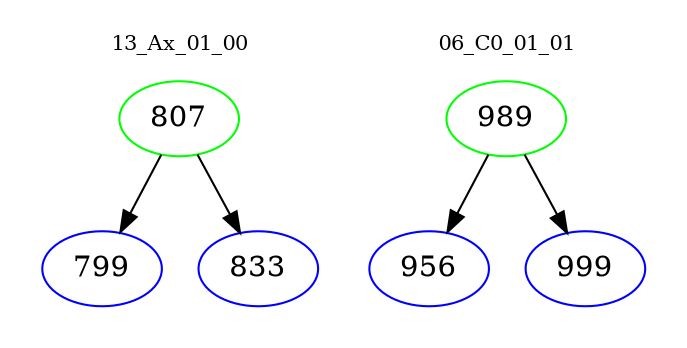 digraph{
subgraph cluster_0 {
color = white
label = "13_Ax_01_00";
fontsize=10;
T0_807 [label="807", color="green"]
T0_807 -> T0_799 [color="black"]
T0_799 [label="799", color="blue"]
T0_807 -> T0_833 [color="black"]
T0_833 [label="833", color="blue"]
}
subgraph cluster_1 {
color = white
label = "06_C0_01_01";
fontsize=10;
T1_989 [label="989", color="green"]
T1_989 -> T1_956 [color="black"]
T1_956 [label="956", color="blue"]
T1_989 -> T1_999 [color="black"]
T1_999 [label="999", color="blue"]
}
}
